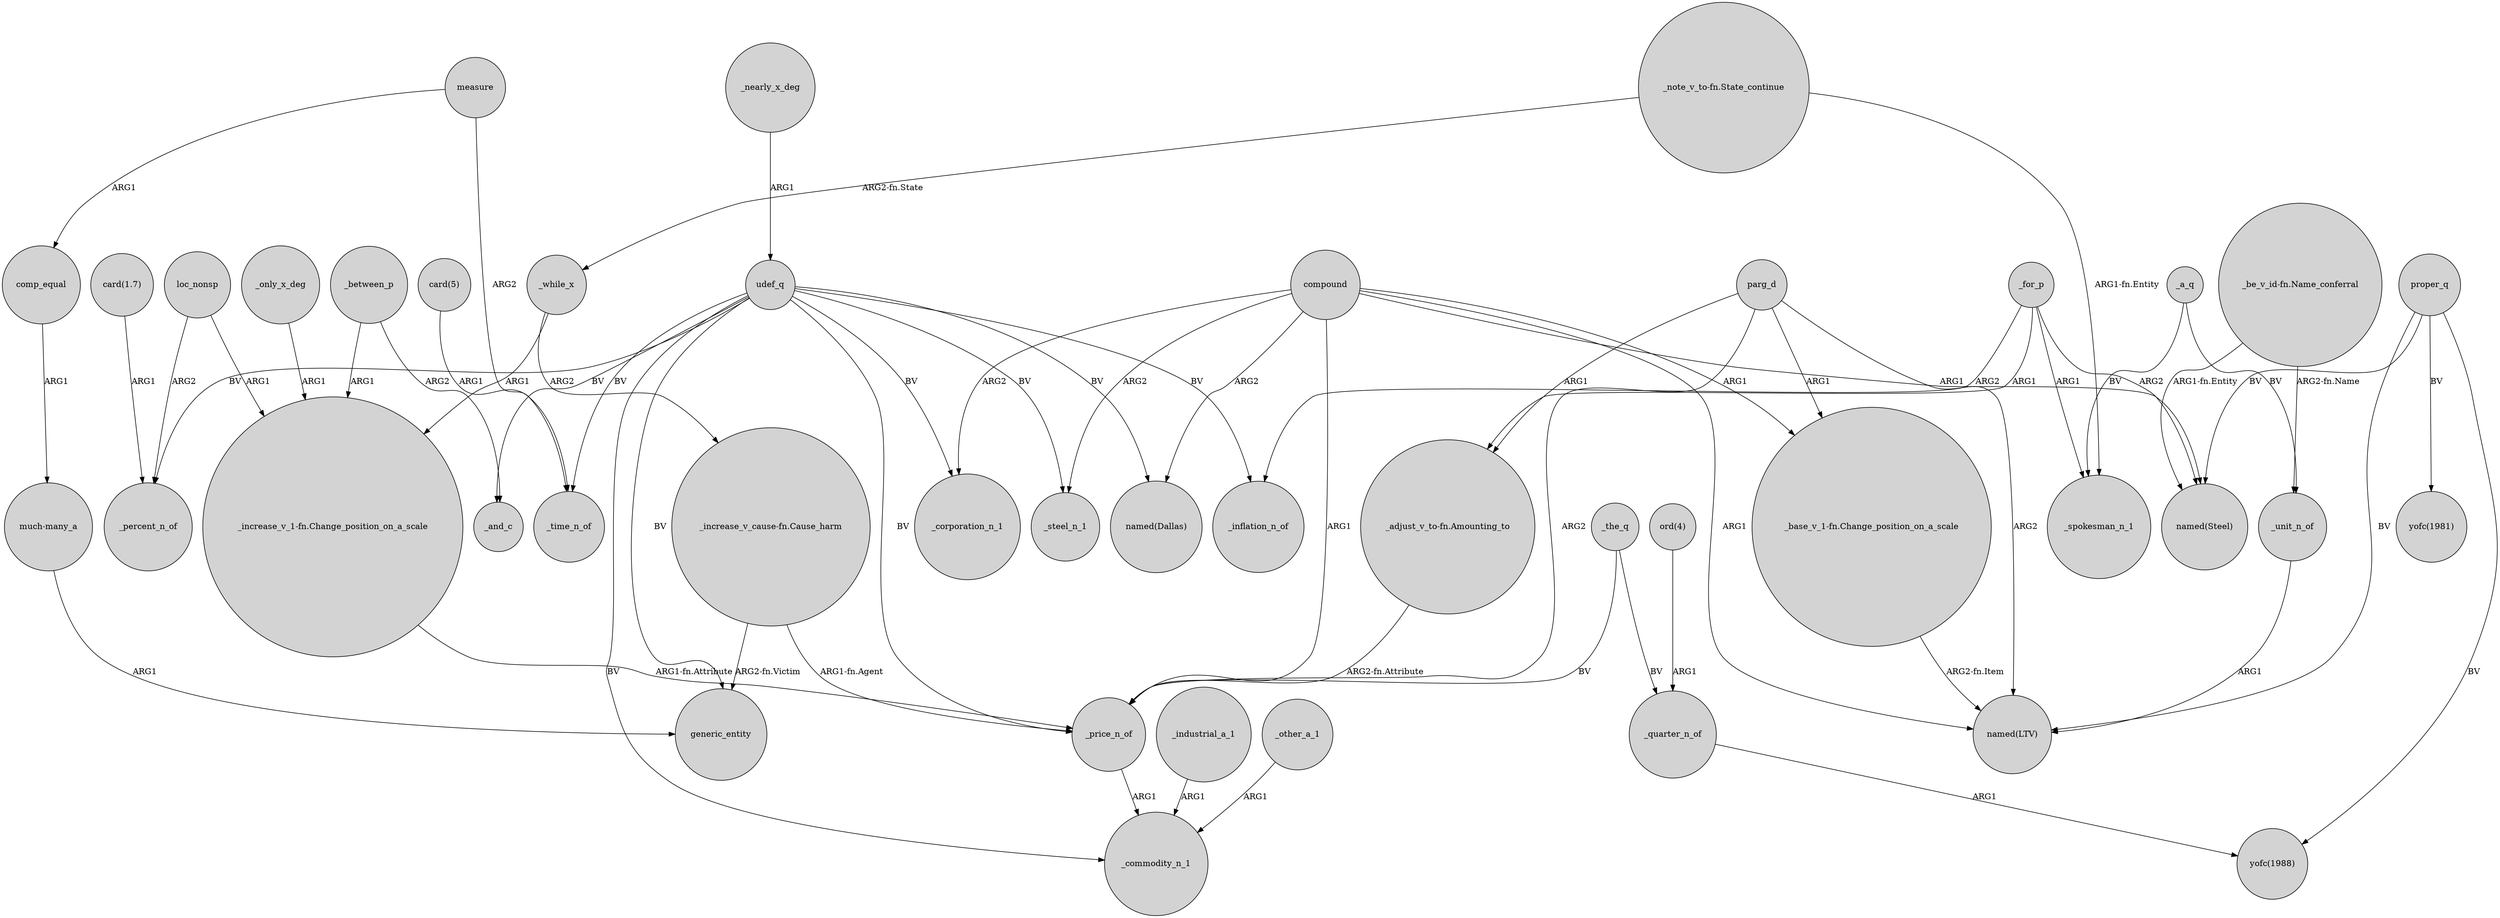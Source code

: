 digraph {
	node [shape=circle style=filled]
	_while_x -> "_increase_v_1-fn.Change_position_on_a_scale" [label=ARG1]
	"card(5)" -> _time_n_of [label=ARG1]
	compound -> "named(LTV)" [label=ARG1]
	compound -> "named(Steel)" [label=ARG1]
	udef_q -> _time_n_of [label=BV]
	udef_q -> _commodity_n_1 [label=BV]
	parg_d -> "_base_v_1-fn.Change_position_on_a_scale" [label=ARG1]
	"_be_v_id-fn.Name_conferral" -> "named(Steel)" [label="ARG1-fn.Entity"]
	parg_d -> "named(LTV)" [label=ARG2]
	udef_q -> _price_n_of [label=BV]
	"ord(4)" -> _quarter_n_of [label=ARG1]
	_only_x_deg -> "_increase_v_1-fn.Change_position_on_a_scale" [label=ARG1]
	measure -> comp_equal [label=ARG1]
	_for_p -> _inflation_n_of [label=ARG2]
	_for_p -> _spokesman_n_1 [label=ARG1]
	"_note_v_to-fn.State_continue" -> _spokesman_n_1 [label="ARG1-fn.Entity"]
	udef_q -> _inflation_n_of [label=BV]
	"_increase_v_cause-fn.Cause_harm" -> _price_n_of [label="ARG1-fn.Agent"]
	_the_q -> _quarter_n_of [label=BV]
	_industrial_a_1 -> _commodity_n_1 [label=ARG1]
	_between_p -> "_increase_v_1-fn.Change_position_on_a_scale" [label=ARG1]
	_other_a_1 -> _commodity_n_1 [label=ARG1]
	proper_q -> "named(Steel)" [label=BV]
	"_note_v_to-fn.State_continue" -> _while_x [label="ARG2-fn.State"]
	udef_q -> generic_entity [label=BV]
	udef_q -> _and_c [label=BV]
	_for_p -> "named(Steel)" [label=ARG2]
	udef_q -> "named(Dallas)" [label=BV]
	comp_equal -> "much-many_a" [label=ARG1]
	udef_q -> _steel_n_1 [label=BV]
	_unit_n_of -> "named(LTV)" [label=ARG1]
	"_adjust_v_to-fn.Amounting_to" -> _price_n_of [label="ARG2-fn.Attribute"]
	_for_p -> "_adjust_v_to-fn.Amounting_to" [label=ARG1]
	_while_x -> "_increase_v_cause-fn.Cause_harm" [label=ARG2]
	udef_q -> _percent_n_of [label=BV]
	"much-many_a" -> generic_entity [label=ARG1]
	compound -> "named(Dallas)" [label=ARG2]
	"card(1.7)" -> _percent_n_of [label=ARG1]
	compound -> _steel_n_1 [label=ARG2]
	"_be_v_id-fn.Name_conferral" -> _unit_n_of [label="ARG2-fn.Name"]
	measure -> _time_n_of [label=ARG2]
	compound -> "_base_v_1-fn.Change_position_on_a_scale" [label=ARG1]
	proper_q -> "yofc(1988)" [label=BV]
	compound -> _corporation_n_1 [label=ARG2]
	udef_q -> _corporation_n_1 [label=BV]
	proper_q -> "yofc(1981)" [label=BV]
	parg_d -> _price_n_of [label=ARG2]
	parg_d -> "_adjust_v_to-fn.Amounting_to" [label=ARG1]
	_quarter_n_of -> "yofc(1988)" [label=ARG1]
	"_base_v_1-fn.Change_position_on_a_scale" -> "named(LTV)" [label="ARG2-fn.Item"]
	_price_n_of -> _commodity_n_1 [label=ARG1]
	_nearly_x_deg -> udef_q [label=ARG1]
	_the_q -> _price_n_of [label=BV]
	"_increase_v_1-fn.Change_position_on_a_scale" -> _price_n_of [label="ARG1-fn.Attribute"]
	loc_nonsp -> "_increase_v_1-fn.Change_position_on_a_scale" [label=ARG1]
	_a_q -> _spokesman_n_1 [label=BV]
	compound -> _price_n_of [label=ARG1]
	_a_q -> _unit_n_of [label=BV]
	proper_q -> "named(LTV)" [label=BV]
	"_increase_v_cause-fn.Cause_harm" -> generic_entity [label="ARG2-fn.Victim"]
	_between_p -> _and_c [label=ARG2]
	loc_nonsp -> _percent_n_of [label=ARG2]
}
